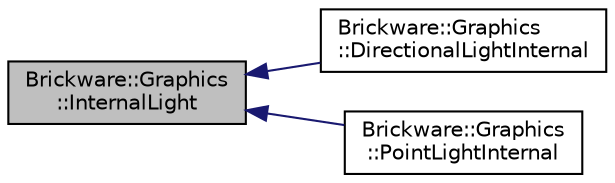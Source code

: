 digraph "Brickware::Graphics::InternalLight"
{
  edge [fontname="Helvetica",fontsize="10",labelfontname="Helvetica",labelfontsize="10"];
  node [fontname="Helvetica",fontsize="10",shape=record];
  rankdir="LR";
  Node1 [label="Brickware::Graphics\l::InternalLight",height=0.2,width=0.4,color="black", fillcolor="grey75", style="filled", fontcolor="black"];
  Node1 -> Node2 [dir="back",color="midnightblue",fontsize="10",style="solid",fontname="Helvetica"];
  Node2 [label="Brickware::Graphics\l::DirectionalLightInternal",height=0.2,width=0.4,color="black", fillcolor="white", style="filled",URL="$classBrickware_1_1Graphics_1_1DirectionalLightInternal.html"];
  Node1 -> Node3 [dir="back",color="midnightblue",fontsize="10",style="solid",fontname="Helvetica"];
  Node3 [label="Brickware::Graphics\l::PointLightInternal",height=0.2,width=0.4,color="black", fillcolor="white", style="filled",URL="$classBrickware_1_1Graphics_1_1PointLightInternal.html"];
}
